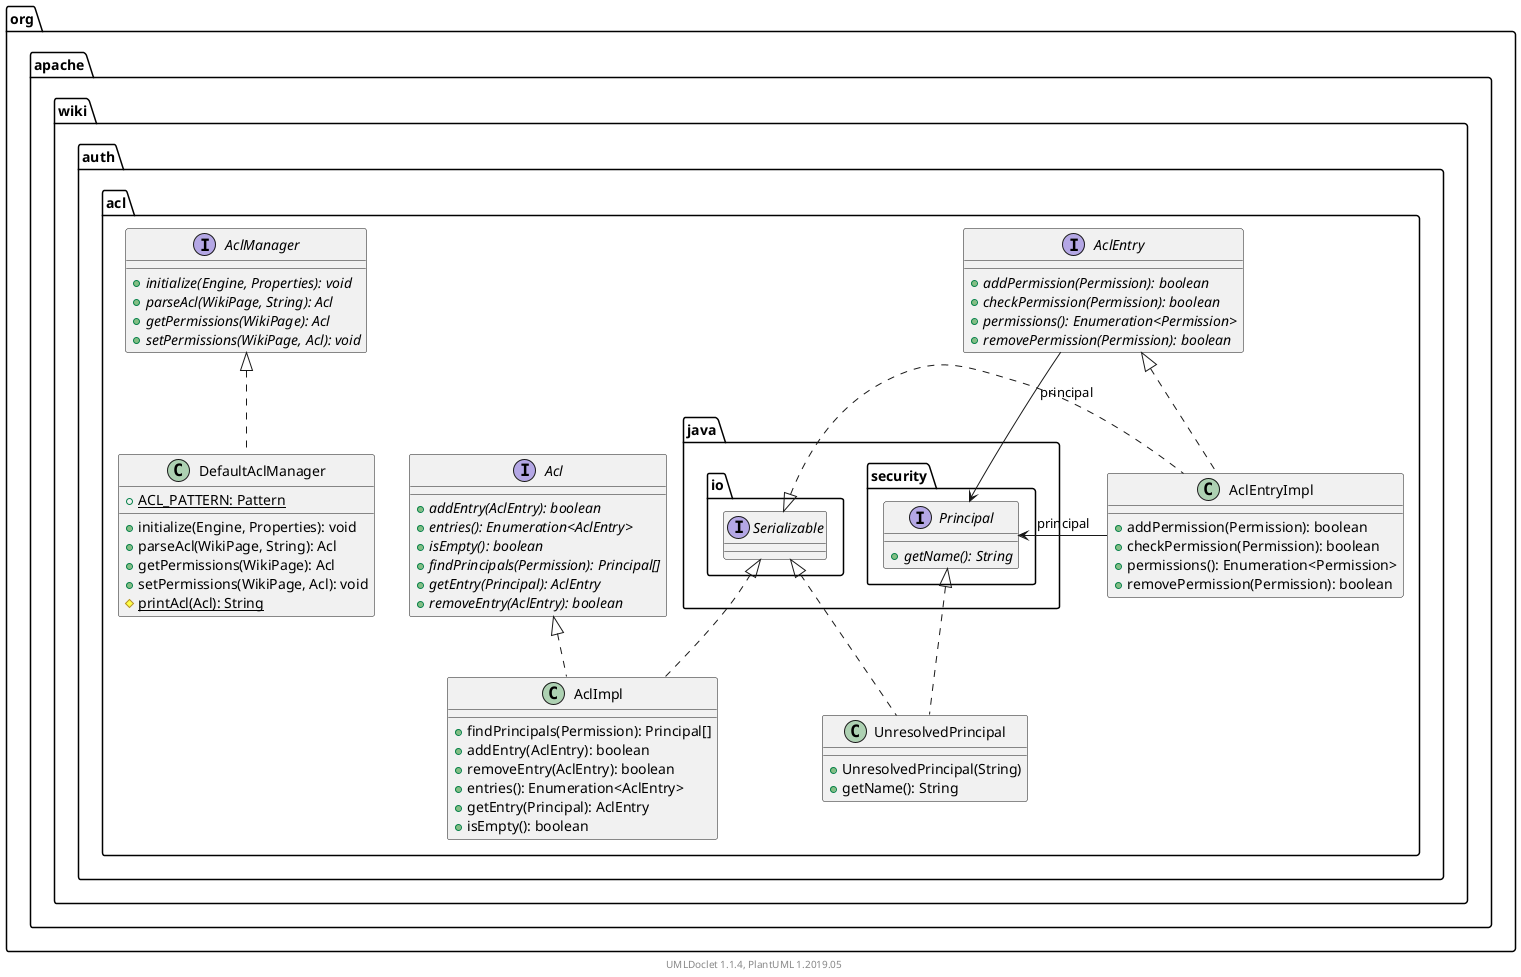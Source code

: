 @startuml

    namespace org.apache.wiki.auth.acl {

        class UnresolvedPrincipal [[UnresolvedPrincipal.html]] {
            +UnresolvedPrincipal(String)
            +getName(): String
        }

        interface AclEntry [[AclEntry.html]] {
            {abstract} +addPermission(Permission): boolean
            {abstract} +checkPermission(Permission): boolean
            {abstract} +permissions(): Enumeration<Permission>
            {abstract} +removePermission(Permission): boolean
        }

        class AclImpl [[AclImpl.html]] {
            +findPrincipals(Permission): Principal[]
            +addEntry(AclEntry): boolean
            +removeEntry(AclEntry): boolean
            +entries(): Enumeration<AclEntry>
            +getEntry(Principal): AclEntry
            +isEmpty(): boolean
        }

        interface Acl [[Acl.html]] {
            {abstract} +addEntry(AclEntry): boolean
            {abstract} +entries(): Enumeration<AclEntry>
            {abstract} +isEmpty(): boolean
            {abstract} +findPrincipals(Permission): Principal[]
            {abstract} +getEntry(Principal): AclEntry
            {abstract} +removeEntry(AclEntry): boolean
        }

        interface AclManager [[AclManager.html]] {
            {abstract} +initialize(Engine, Properties): void
            {abstract} +parseAcl(WikiPage, String): Acl
            {abstract} +getPermissions(WikiPage): Acl
            {abstract} +setPermissions(WikiPage, Acl): void
        }

        class DefaultAclManager [[DefaultAclManager.html]] {
            {static} +ACL_PATTERN: Pattern
            +initialize(Engine, Properties): void
            +parseAcl(WikiPage, String): Acl
            +getPermissions(WikiPage): Acl
            +setPermissions(WikiPage, Acl): void
            {static} #printAcl(Acl): String
        }

        class AclEntryImpl [[AclEntryImpl.html]] {
            +addPermission(Permission): boolean
            +checkPermission(Permission): boolean
            +permissions(): Enumeration<Permission>
            +removePermission(Permission): boolean
        }

        interface java.security.Principal {
            {abstract} +getName(): String
        }
        java.security.Principal <|.. UnresolvedPrincipal

        interface java.io.Serializable
        java.io.Serializable <|.. UnresolvedPrincipal

        Acl <|.. AclImpl

        java.io.Serializable <|.. AclImpl

        AclManager <|.. DefaultAclManager

        AclEntry <|.. AclEntryImpl

        java.io.Serializable <|.. AclEntryImpl

        AclEntry --> java.security.Principal: principal

        AclEntryImpl --> java.security.Principal: principal

    }


    center footer UMLDoclet 1.1.4, PlantUML 1.2019.05
@enduml
